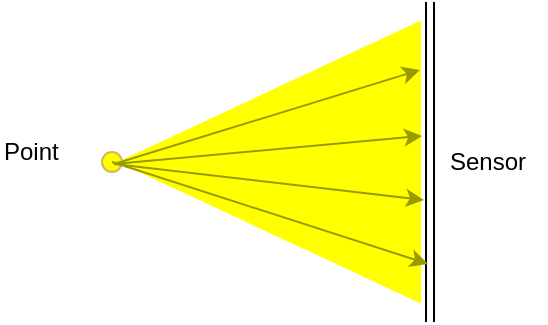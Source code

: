 <mxfile version="11.3.1" type="device" pages="1"><diagram id="uIPc7dPBaNufnXf9DVPS" name="Page-1"><mxGraphModel dx="1408" dy="750" grid="1" gridSize="10" guides="1" tooltips="1" connect="1" arrows="1" fold="1" page="1" pageScale="1" pageWidth="850" pageHeight="1100" math="0" shadow="0"><root><mxCell id="0"/><mxCell id="1" parent="0"/><mxCell id="rH0oFP6qNWrxRMX8Lg-Q-1" value="" style="ellipse;whiteSpace=wrap;html=1;aspect=fixed;fillColor=#FFFF00;strokeColor=#d6b656;gradientColor=none;" vertex="1" parent="1"><mxGeometry x="191" y="215" width="10" height="10" as="geometry"/></mxCell><mxCell id="rH0oFP6qNWrxRMX8Lg-Q-3" value="" style="shape=link;html=1;" edge="1" parent="1"><mxGeometry width="50" height="50" relative="1" as="geometry"><mxPoint x="355" y="300" as="sourcePoint"/><mxPoint x="355" y="140" as="targetPoint"/></mxGeometry></mxCell><mxCell id="rH0oFP6qNWrxRMX8Lg-Q-5" value="" style="triangle;whiteSpace=wrap;html=1;fillColor=#FFFF00;rotation=180;strokeColor=#FFFF00;" vertex="1" parent="1"><mxGeometry x="200" y="150" width="150" height="140" as="geometry"/></mxCell><mxCell id="rH0oFP6qNWrxRMX8Lg-Q-7" value="" style="endArrow=none;html=1;exitX=-0.027;exitY=0.136;exitDx=0;exitDy=0;endFill=0;startArrow=classic;startFill=1;exitPerimeter=0;strokeColor=#999900;" edge="1" parent="1" source="rH0oFP6qNWrxRMX8Lg-Q-5"><mxGeometry width="50" height="50" relative="1" as="geometry"><mxPoint x="310" y="510" as="sourcePoint"/><mxPoint x="196" y="220" as="targetPoint"/></mxGeometry></mxCell><mxCell id="rH0oFP6qNWrxRMX8Lg-Q-8" value="" style="endArrow=classic;html=1;strokeColor=#999900;entryX=-0.013;entryY=0.364;entryDx=0;entryDy=0;entryPerimeter=0;endFill=1;" edge="1" parent="1" target="rH0oFP6qNWrxRMX8Lg-Q-5"><mxGeometry width="50" height="50" relative="1" as="geometry"><mxPoint x="197" y="221" as="sourcePoint"/><mxPoint x="260" y="330" as="targetPoint"/></mxGeometry></mxCell><mxCell id="rH0oFP6qNWrxRMX8Lg-Q-9" value="" style="endArrow=classic;html=1;strokeColor=#999900;entryX=-0.007;entryY=0.593;entryDx=0;entryDy=0;entryPerimeter=0;endFill=1;" edge="1" parent="1" target="rH0oFP6qNWrxRMX8Lg-Q-5"><mxGeometry width="50" height="50" relative="1" as="geometry"><mxPoint x="197" y="221" as="sourcePoint"/><mxPoint x="250" y="140" as="targetPoint"/></mxGeometry></mxCell><mxCell id="rH0oFP6qNWrxRMX8Lg-Q-10" value="" style="endArrow=classic;html=1;strokeColor=#999900;entryX=0;entryY=0.829;entryDx=0;entryDy=0;entryPerimeter=0;endFill=1;" edge="1" parent="1" target="rH0oFP6qNWrxRMX8Lg-Q-5"><mxGeometry width="50" height="50" relative="1" as="geometry"><mxPoint x="197" y="221" as="sourcePoint"/><mxPoint x="230" y="390" as="targetPoint"/></mxGeometry></mxCell><mxCell id="rH0oFP6qNWrxRMX8Lg-Q-11" value="Sensor&lt;br&gt;" style="text;html=1;resizable=0;points=[];autosize=1;align=left;verticalAlign=top;spacingTop=-4;" vertex="1" parent="1"><mxGeometry x="363" y="210" width="50" height="20" as="geometry"/></mxCell><mxCell id="rH0oFP6qNWrxRMX8Lg-Q-12" value="Point" style="text;html=1;resizable=0;points=[];autosize=1;align=left;verticalAlign=top;spacingTop=-4;" vertex="1" parent="1"><mxGeometry x="140" y="205" width="40" height="20" as="geometry"/></mxCell></root></mxGraphModel></diagram></mxfile>